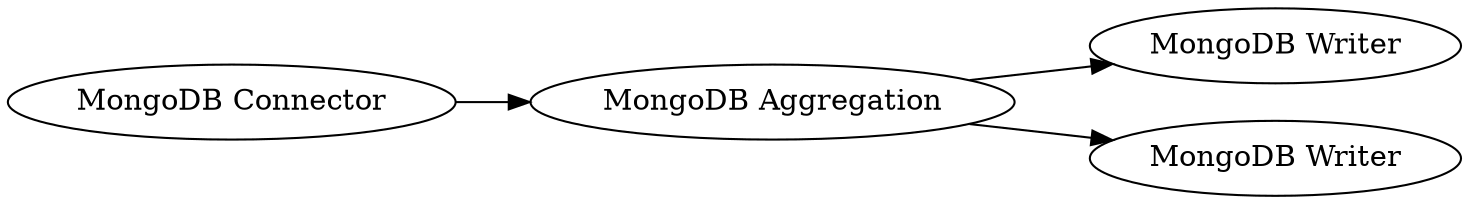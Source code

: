 digraph {
	3 -> 394
	3 -> 392
	1 -> 3
	1 [label="MongoDB Connector"]
	394 [label="MongoDB Writer"]
	3 [label="MongoDB Aggregation"]
	392 [label="MongoDB Writer"]
	rankdir=LR
}
